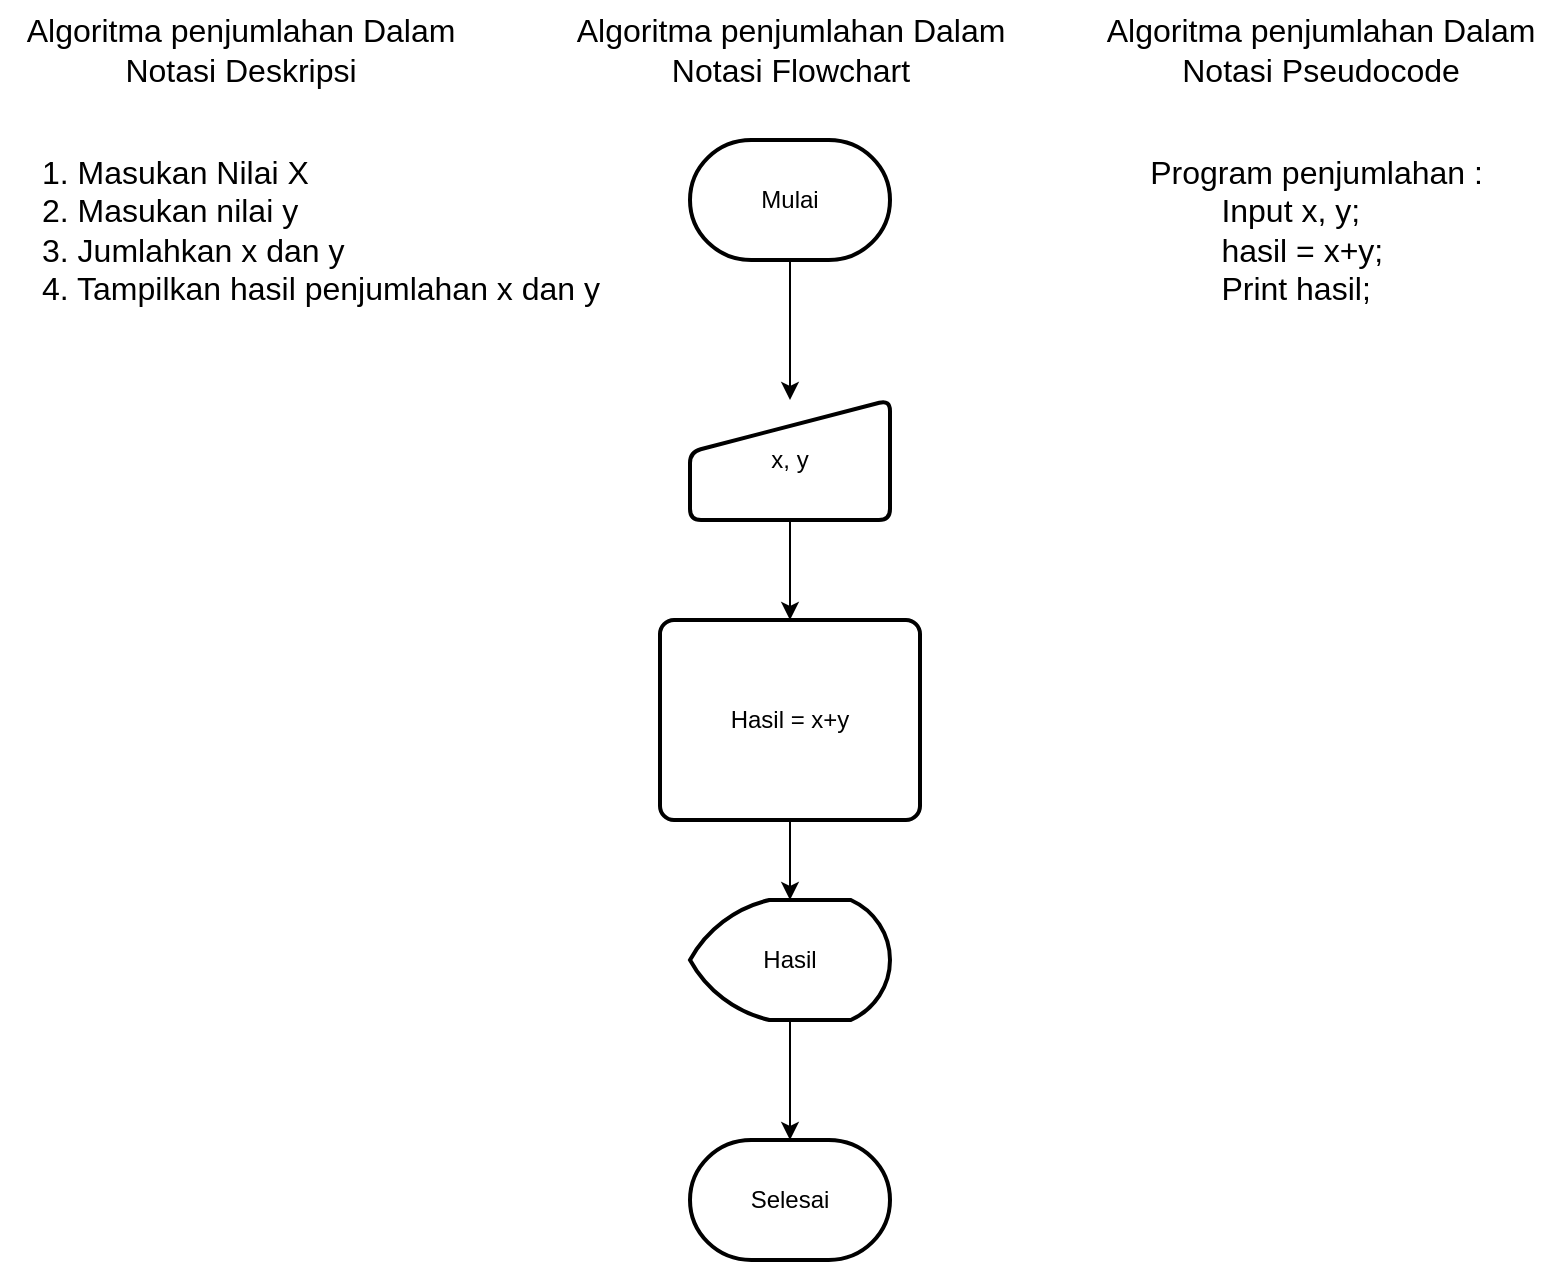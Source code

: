 <mxfile version="20.2.3" type="device"><diagram id="5eno7hlfm7uR2yZnlSbc" name="Page-1"><mxGraphModel dx="1632" dy="539" grid="1" gridSize="10" guides="1" tooltips="1" connect="1" arrows="1" fold="1" page="1" pageScale="1" pageWidth="850" pageHeight="1100" math="0" shadow="0"><root><mxCell id="0"/><mxCell id="1" parent="0"/><mxCell id="H3ALwQ1y3Gt5IVBNgHZ3-9" style="edgeStyle=orthogonalEdgeStyle;rounded=0;orthogonalLoop=1;jettySize=auto;html=1;entryX=0.5;entryY=0;entryDx=0;entryDy=0;" parent="1" source="H3ALwQ1y3Gt5IVBNgHZ3-6" target="H3ALwQ1y3Gt5IVBNgHZ3-7" edge="1"><mxGeometry relative="1" as="geometry"/></mxCell><mxCell id="H3ALwQ1y3Gt5IVBNgHZ3-6" value="Mulai" style="strokeWidth=2;html=1;shape=mxgraph.flowchart.terminator;whiteSpace=wrap;" parent="1" vertex="1"><mxGeometry x="275" y="80" width="100" height="60" as="geometry"/></mxCell><mxCell id="H3ALwQ1y3Gt5IVBNgHZ3-10" style="edgeStyle=orthogonalEdgeStyle;rounded=0;orthogonalLoop=1;jettySize=auto;html=1;exitX=0.5;exitY=1;exitDx=0;exitDy=0;entryX=0.5;entryY=0;entryDx=0;entryDy=0;" parent="1" source="H3ALwQ1y3Gt5IVBNgHZ3-7" target="H3ALwQ1y3Gt5IVBNgHZ3-8" edge="1"><mxGeometry relative="1" as="geometry"/></mxCell><mxCell id="H3ALwQ1y3Gt5IVBNgHZ3-7" value="x, y" style="html=1;strokeWidth=2;shape=manualInput;whiteSpace=wrap;rounded=1;size=26;arcSize=11;" parent="1" vertex="1"><mxGeometry x="275" y="210" width="100" height="60" as="geometry"/></mxCell><mxCell id="H3ALwQ1y3Gt5IVBNgHZ3-13" value="" style="edgeStyle=orthogonalEdgeStyle;rounded=0;orthogonalLoop=1;jettySize=auto;html=1;" parent="1" source="H3ALwQ1y3Gt5IVBNgHZ3-8" target="H3ALwQ1y3Gt5IVBNgHZ3-11" edge="1"><mxGeometry relative="1" as="geometry"/></mxCell><mxCell id="H3ALwQ1y3Gt5IVBNgHZ3-8" value="Hasil = x+y" style="rounded=1;whiteSpace=wrap;html=1;absoluteArcSize=1;arcSize=14;strokeWidth=2;" parent="1" vertex="1"><mxGeometry x="260" y="320" width="130" height="100" as="geometry"/></mxCell><mxCell id="H3ALwQ1y3Gt5IVBNgHZ3-15" value="" style="edgeStyle=orthogonalEdgeStyle;rounded=0;orthogonalLoop=1;jettySize=auto;html=1;" parent="1" source="H3ALwQ1y3Gt5IVBNgHZ3-11" target="H3ALwQ1y3Gt5IVBNgHZ3-14" edge="1"><mxGeometry relative="1" as="geometry"/></mxCell><mxCell id="H3ALwQ1y3Gt5IVBNgHZ3-11" value="Hasil" style="strokeWidth=2;html=1;shape=mxgraph.flowchart.display;whiteSpace=wrap;" parent="1" vertex="1"><mxGeometry x="275" y="460" width="100" height="60" as="geometry"/></mxCell><mxCell id="H3ALwQ1y3Gt5IVBNgHZ3-14" value="Selesai" style="strokeWidth=2;html=1;shape=mxgraph.flowchart.terminator;whiteSpace=wrap;" parent="1" vertex="1"><mxGeometry x="275" y="580" width="100" height="60" as="geometry"/></mxCell><mxCell id="H3ALwQ1y3Gt5IVBNgHZ3-17" value="&lt;div style=&quot;text-align: left;&quot;&gt;&lt;span style=&quot;background-color: initial;&quot;&gt;Program penjumlahan :&amp;nbsp;&lt;/span&gt;&lt;/div&gt;&lt;div style=&quot;text-align: left;&quot;&gt;&lt;span style=&quot;background-color: initial;&quot;&gt;&lt;span style=&quot;white-space: pre;&quot;&gt;&#9;&lt;/span&gt;Input x, y;&lt;/span&gt;&lt;/div&gt;&lt;div style=&quot;text-align: left;&quot;&gt;&lt;span style=&quot;background-color: initial;&quot;&gt;&lt;span style=&quot;white-space: pre;&quot;&gt;&#9;&lt;/span&gt;hasil = x+y;&lt;/span&gt;&lt;/div&gt;&lt;div style=&quot;text-align: left;&quot;&gt;&lt;span style=&quot;background-color: initial;&quot;&gt;&lt;span style=&quot;white-space: pre;&quot;&gt;&#9;&lt;/span&gt;Print hasil;&lt;/span&gt;&lt;/div&gt;" style="text;html=1;align=center;verticalAlign=middle;resizable=0;points=[];autosize=1;strokeColor=none;fillColor=none;fontSize=16;" parent="1" vertex="1"><mxGeometry x="495" y="80" width="190" height="90" as="geometry"/></mxCell><mxCell id="H3ALwQ1y3Gt5IVBNgHZ3-18" value="&lt;div style=&quot;text-align: left;&quot;&gt;&lt;span style=&quot;background-color: initial;&quot;&gt;1. Masukan Nilai X&lt;/span&gt;&lt;/div&gt;&lt;div style=&quot;text-align: left;&quot;&gt;&lt;span style=&quot;background-color: initial;&quot;&gt;2. Masukan nilai y&lt;/span&gt;&lt;/div&gt;&lt;div style=&quot;text-align: left;&quot;&gt;&lt;span style=&quot;background-color: initial;&quot;&gt;3. Jumlahkan x dan y&lt;/span&gt;&lt;/div&gt;&lt;div style=&quot;text-align: left;&quot;&gt;&lt;span style=&quot;background-color: initial;&quot;&gt;4. Tampilkan hasil penjumlahan x dan y&lt;/span&gt;&lt;/div&gt;" style="text;html=1;align=center;verticalAlign=middle;resizable=0;points=[];autosize=1;strokeColor=none;fillColor=none;fontSize=16;" parent="1" vertex="1"><mxGeometry x="-60" y="80" width="300" height="90" as="geometry"/></mxCell><mxCell id="H3ALwQ1y3Gt5IVBNgHZ3-19" value="Algoritma penjumlahan Dalam &lt;br&gt;Notasi Deskripsi" style="text;html=1;align=center;verticalAlign=middle;resizable=0;points=[];autosize=1;strokeColor=none;fillColor=none;fontSize=16;" parent="1" vertex="1"><mxGeometry x="-70" y="10" width="240" height="50" as="geometry"/></mxCell><mxCell id="H3ALwQ1y3Gt5IVBNgHZ3-20" value="Algoritma penjumlahan Dalam&lt;br&gt;Notasi Flowchart" style="text;html=1;align=center;verticalAlign=middle;resizable=0;points=[];autosize=1;strokeColor=none;fillColor=none;fontSize=16;" parent="1" vertex="1"><mxGeometry x="205" y="10" width="240" height="50" as="geometry"/></mxCell><mxCell id="H3ALwQ1y3Gt5IVBNgHZ3-21" value="Algoritma penjumlahan Dalam&lt;br&gt;Notasi Pseudocode" style="text;html=1;align=center;verticalAlign=middle;resizable=0;points=[];autosize=1;strokeColor=none;fillColor=none;fontSize=16;" parent="1" vertex="1"><mxGeometry x="470" y="10" width="240" height="50" as="geometry"/></mxCell></root></mxGraphModel></diagram></mxfile>